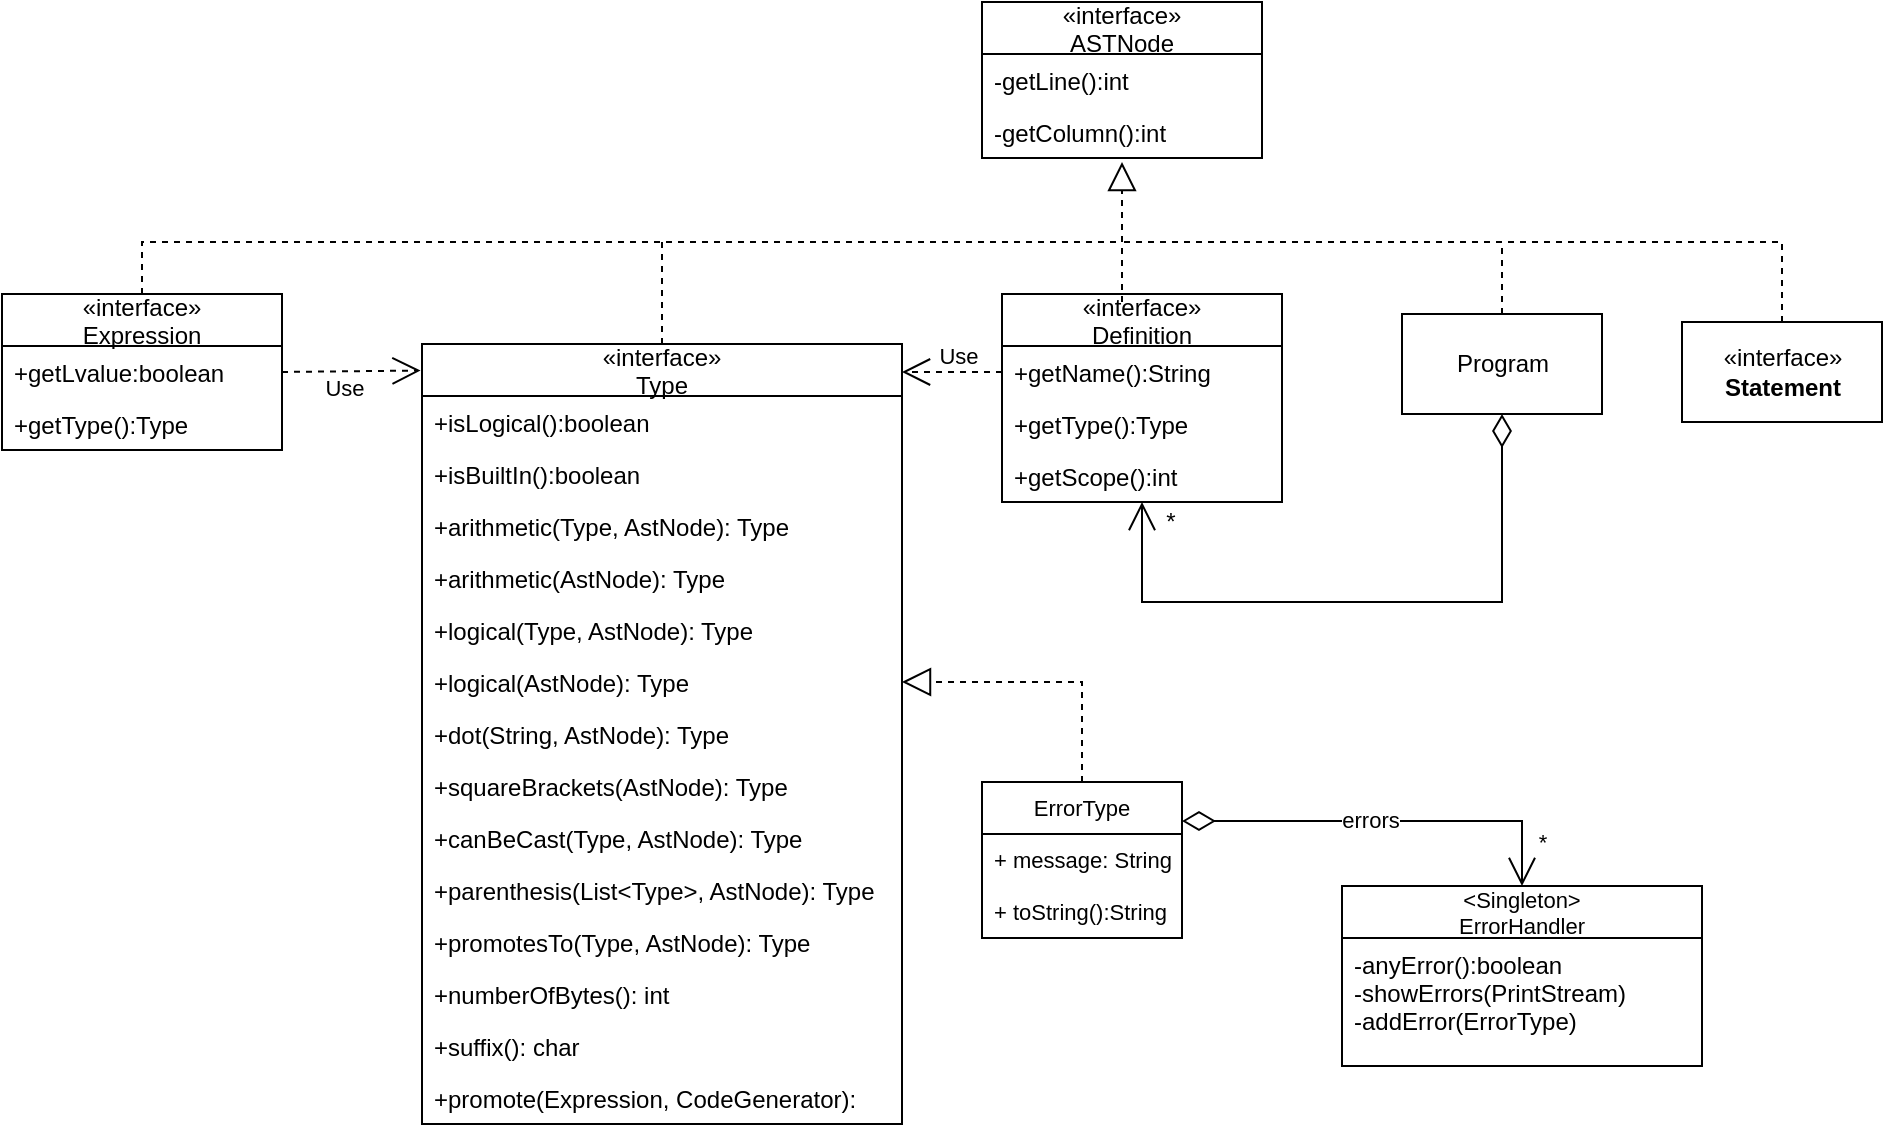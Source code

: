 <mxfile version="17.4.2" type="device"><diagram id="yk8Vqpe_4lKlUdMHQNL9" name="Page-1"><mxGraphModel dx="1334" dy="2183" grid="1" gridSize="10" guides="1" tooltips="1" connect="1" arrows="1" fold="1" page="1" pageScale="1" pageWidth="827" pageHeight="1169" math="0" shadow="0"><root><mxCell id="0"/><mxCell id="1" parent="0"/><mxCell id="iZnDNmBcgnknxGR_U1mx-1" value="Program" style="html=1;" vertex="1" parent="1"><mxGeometry x="540" y="116" width="100" height="50" as="geometry"/></mxCell><mxCell id="iZnDNmBcgnknxGR_U1mx-5" value="" style="endArrow=open;html=1;endSize=12;startArrow=diamondThin;startSize=14;startFill=0;edgeStyle=orthogonalEdgeStyle;align=left;verticalAlign=bottom;rounded=0;exitX=0.5;exitY=1;exitDx=0;exitDy=0;" edge="1" parent="1" source="iZnDNmBcgnknxGR_U1mx-1" target="iZnDNmBcgnknxGR_U1mx-102"><mxGeometry x="-1" y="3" relative="1" as="geometry"><mxPoint y="60" as="sourcePoint"/><mxPoint x="-45" y="100" as="targetPoint"/><Array as="points"><mxPoint x="590" y="260"/><mxPoint x="410" y="260"/></Array></mxGeometry></mxCell><mxCell id="iZnDNmBcgnknxGR_U1mx-9" value="«interface»&lt;br&gt;&lt;b&gt;Statement&lt;/b&gt;" style="html=1;" vertex="1" parent="1"><mxGeometry x="680" y="120" width="100" height="50" as="geometry"/></mxCell><mxCell id="iZnDNmBcgnknxGR_U1mx-16" value="" style="endArrow=block;dashed=1;endFill=0;endSize=12;html=1;rounded=0;entryX=0.5;entryY=1.077;entryDx=0;entryDy=0;entryPerimeter=0;" edge="1" parent="1" target="iZnDNmBcgnknxGR_U1mx-107"><mxGeometry width="160" relative="1" as="geometry"><mxPoint x="400" y="110" as="sourcePoint"/><mxPoint x="400" y="50" as="targetPoint"/></mxGeometry></mxCell><mxCell id="iZnDNmBcgnknxGR_U1mx-17" value="" style="endArrow=none;dashed=1;html=1;rounded=0;exitX=0.5;exitY=0;exitDx=0;exitDy=0;" edge="1" parent="1" source="iZnDNmBcgnknxGR_U1mx-9"><mxGeometry width="50" height="50" relative="1" as="geometry"><mxPoint x="-17" y="100" as="sourcePoint"/><mxPoint x="590" y="80" as="targetPoint"/><Array as="points"><mxPoint x="730" y="80"/></Array></mxGeometry></mxCell><mxCell id="iZnDNmBcgnknxGR_U1mx-101" value="" style="endArrow=none;dashed=1;html=1;rounded=0;exitX=0.5;exitY=0;exitDx=0;exitDy=0;" edge="1" parent="1" source="iZnDNmBcgnknxGR_U1mx-1"><mxGeometry width="50" height="50" relative="1" as="geometry"><mxPoint x="250" y="90" as="sourcePoint"/><mxPoint x="400" y="80" as="targetPoint"/><Array as="points"><mxPoint x="590" y="80"/><mxPoint x="400" y="80"/></Array></mxGeometry></mxCell><mxCell id="iZnDNmBcgnknxGR_U1mx-102" value="«interface»&#10;Definition" style="swimlane;fontStyle=0;childLayout=stackLayout;horizontal=1;startSize=26;fillColor=none;horizontalStack=0;resizeParent=1;resizeParentMax=0;resizeLast=0;collapsible=1;marginBottom=0;" vertex="1" parent="1"><mxGeometry x="340" y="106" width="140" height="104" as="geometry"/></mxCell><mxCell id="iZnDNmBcgnknxGR_U1mx-103" value="+getName():String" style="text;strokeColor=none;fillColor=none;align=left;verticalAlign=top;spacingLeft=4;spacingRight=4;overflow=hidden;rotatable=0;points=[[0,0.5],[1,0.5]];portConstraint=eastwest;" vertex="1" parent="iZnDNmBcgnknxGR_U1mx-102"><mxGeometry y="26" width="140" height="26" as="geometry"/></mxCell><mxCell id="iZnDNmBcgnknxGR_U1mx-104" value="+getType():Type" style="text;strokeColor=none;fillColor=none;align=left;verticalAlign=top;spacingLeft=4;spacingRight=4;overflow=hidden;rotatable=0;points=[[0,0.5],[1,0.5]];portConstraint=eastwest;" vertex="1" parent="iZnDNmBcgnknxGR_U1mx-102"><mxGeometry y="52" width="140" height="26" as="geometry"/></mxCell><mxCell id="iZnDNmBcgnknxGR_U1mx-151" value="+getScope():int" style="text;strokeColor=none;fillColor=none;align=left;verticalAlign=top;spacingLeft=4;spacingRight=4;overflow=hidden;rotatable=0;points=[[0,0.5],[1,0.5]];portConstraint=eastwest;" vertex="1" parent="iZnDNmBcgnknxGR_U1mx-102"><mxGeometry y="78" width="140" height="26" as="geometry"/></mxCell><mxCell id="iZnDNmBcgnknxGR_U1mx-105" value="«interface»&#10;ASTNode" style="swimlane;fontStyle=0;childLayout=stackLayout;horizontal=1;startSize=26;fillColor=none;horizontalStack=0;resizeParent=1;resizeParentMax=0;resizeLast=0;collapsible=1;marginBottom=0;" vertex="1" parent="1"><mxGeometry x="330" y="-40" width="140" height="78" as="geometry"/></mxCell><mxCell id="iZnDNmBcgnknxGR_U1mx-106" value="-getLine():int" style="text;strokeColor=none;fillColor=none;align=left;verticalAlign=top;spacingLeft=4;spacingRight=4;overflow=hidden;rotatable=0;points=[[0,0.5],[1,0.5]];portConstraint=eastwest;" vertex="1" parent="iZnDNmBcgnknxGR_U1mx-105"><mxGeometry y="26" width="140" height="26" as="geometry"/></mxCell><mxCell id="iZnDNmBcgnknxGR_U1mx-107" value="-getColumn():int" style="text;strokeColor=none;fillColor=none;align=left;verticalAlign=top;spacingLeft=4;spacingRight=4;overflow=hidden;rotatable=0;points=[[0,0.5],[1,0.5]];portConstraint=eastwest;" vertex="1" parent="iZnDNmBcgnknxGR_U1mx-105"><mxGeometry y="52" width="140" height="26" as="geometry"/></mxCell><mxCell id="iZnDNmBcgnknxGR_U1mx-130" value="&lt;Singleton&gt;&#10;ErrorHandler" style="swimlane;fontStyle=0;childLayout=stackLayout;horizontal=1;startSize=26;fillColor=none;horizontalStack=0;resizeParent=1;resizeParentMax=0;resizeLast=0;collapsible=1;marginBottom=0;fontSize=11;" vertex="1" parent="1"><mxGeometry x="510" y="402" width="180" height="90" as="geometry"/></mxCell><mxCell id="iZnDNmBcgnknxGR_U1mx-131" value="-anyError():boolean&#10;-showErrors(PrintStream)&#10;-addError(ErrorType)" style="text;strokeColor=none;fillColor=none;align=left;verticalAlign=top;spacingLeft=4;spacingRight=4;overflow=hidden;rotatable=0;points=[[0,0.5],[1,0.5]];portConstraint=eastwest;" vertex="1" parent="iZnDNmBcgnknxGR_U1mx-130"><mxGeometry y="26" width="180" height="64" as="geometry"/></mxCell><mxCell id="iZnDNmBcgnknxGR_U1mx-132" value="ErrorType" style="swimlane;fontStyle=0;align=center;verticalAlign=top;childLayout=stackLayout;horizontal=1;startSize=26;horizontalStack=0;resizeParent=1;resizeParentMax=0;resizeLast=0;collapsible=1;marginBottom=0;fontSize=11;" vertex="1" parent="1"><mxGeometry x="330" y="350" width="100" height="78" as="geometry"/></mxCell><mxCell id="iZnDNmBcgnknxGR_U1mx-133" value="+ message: String" style="text;strokeColor=none;fillColor=none;align=left;verticalAlign=top;spacingLeft=4;spacingRight=4;overflow=hidden;rotatable=0;points=[[0,0.5],[1,0.5]];portConstraint=eastwest;fontSize=11;" vertex="1" parent="iZnDNmBcgnknxGR_U1mx-132"><mxGeometry y="26" width="100" height="26" as="geometry"/></mxCell><mxCell id="iZnDNmBcgnknxGR_U1mx-135" value="+ toString():String" style="text;strokeColor=none;fillColor=none;align=left;verticalAlign=top;spacingLeft=4;spacingRight=4;overflow=hidden;rotatable=0;points=[[0,0.5],[1,0.5]];portConstraint=eastwest;fontSize=11;" vertex="1" parent="iZnDNmBcgnknxGR_U1mx-132"><mxGeometry y="52" width="100" height="26" as="geometry"/></mxCell><mxCell id="iZnDNmBcgnknxGR_U1mx-136" value="" style="endArrow=open;html=1;endSize=12;startArrow=diamondThin;startSize=14;startFill=0;edgeStyle=orthogonalEdgeStyle;align=left;verticalAlign=bottom;rounded=0;entryX=0.5;entryY=0;entryDx=0;entryDy=0;exitX=1;exitY=0.25;exitDx=0;exitDy=0;" edge="1" parent="1" source="iZnDNmBcgnknxGR_U1mx-132" target="iZnDNmBcgnknxGR_U1mx-130"><mxGeometry x="-1" y="3" relative="1" as="geometry"><mxPoint x="510" y="380" as="sourcePoint"/><mxPoint x="550" y="73.5" as="targetPoint"/><Array as="points"><mxPoint x="600" y="370"/></Array></mxGeometry></mxCell><mxCell id="iZnDNmBcgnknxGR_U1mx-137" value="errors" style="edgeLabel;html=1;align=center;verticalAlign=middle;resizable=0;points=[];" vertex="1" connectable="0" parent="iZnDNmBcgnknxGR_U1mx-136"><mxGeometry x="0.27" y="-2" relative="1" as="geometry"><mxPoint x="-35" y="-3" as="offset"/></mxGeometry></mxCell><mxCell id="iZnDNmBcgnknxGR_U1mx-139" value="*" style="text;html=1;align=center;verticalAlign=middle;resizable=0;points=[];autosize=1;strokeColor=none;fillColor=none;fontSize=11;" vertex="1" parent="1"><mxGeometry x="600" y="370" width="20" height="20" as="geometry"/></mxCell><mxCell id="iZnDNmBcgnknxGR_U1mx-143" value="" style="endArrow=none;dashed=1;html=1;rounded=0;exitX=0.5;exitY=0;exitDx=0;exitDy=0;" edge="1" parent="1" source="iZnDNmBcgnknxGR_U1mx-148"><mxGeometry width="50" height="50" relative="1" as="geometry"><mxPoint x="-10" y="120" as="sourcePoint"/><mxPoint x="400" y="80" as="targetPoint"/><Array as="points"><mxPoint x="-90" y="80"/></Array></mxGeometry></mxCell><mxCell id="iZnDNmBcgnknxGR_U1mx-146" value="Use" style="endArrow=open;endSize=12;dashed=1;html=1;rounded=0;exitX=0;exitY=0.5;exitDx=0;exitDy=0;" edge="1" parent="1" source="iZnDNmBcgnknxGR_U1mx-103"><mxGeometry x="-0.118" y="-8" width="160" relative="1" as="geometry"><mxPoint x="-150" y="167.0" as="sourcePoint"/><mxPoint x="290" y="145" as="targetPoint"/><Array as="points"/><mxPoint as="offset"/></mxGeometry></mxCell><mxCell id="iZnDNmBcgnknxGR_U1mx-147" value="Use" style="endArrow=open;endSize=12;dashed=1;html=1;rounded=0;entryX=-0.003;entryY=0.034;entryDx=0;entryDy=0;exitX=1;exitY=0.5;exitDx=0;exitDy=0;entryPerimeter=0;" edge="1" parent="1" source="iZnDNmBcgnknxGR_U1mx-149" target="iZnDNmBcgnknxGR_U1mx-152"><mxGeometry x="-0.118" y="-8" width="160" relative="1" as="geometry"><mxPoint x="-20" y="145" as="sourcePoint"/><mxPoint x="60" y="145" as="targetPoint"/><Array as="points"/><mxPoint as="offset"/></mxGeometry></mxCell><mxCell id="iZnDNmBcgnknxGR_U1mx-148" value="«interface»&#10;Expression" style="swimlane;fontStyle=0;childLayout=stackLayout;horizontal=1;startSize=26;fillColor=none;horizontalStack=0;resizeParent=1;resizeParentMax=0;resizeLast=0;collapsible=1;marginBottom=0;" vertex="1" parent="1"><mxGeometry x="-160" y="106" width="140" height="78" as="geometry"/></mxCell><mxCell id="iZnDNmBcgnknxGR_U1mx-149" value="+getLvalue:boolean" style="text;strokeColor=none;fillColor=none;align=left;verticalAlign=top;spacingLeft=4;spacingRight=4;overflow=hidden;rotatable=0;points=[[0,0.5],[1,0.5]];portConstraint=eastwest;" vertex="1" parent="iZnDNmBcgnknxGR_U1mx-148"><mxGeometry y="26" width="140" height="26" as="geometry"/></mxCell><mxCell id="iZnDNmBcgnknxGR_U1mx-150" value="+getType():Type" style="text;strokeColor=none;fillColor=none;align=left;verticalAlign=top;spacingLeft=4;spacingRight=4;overflow=hidden;rotatable=0;points=[[0,0.5],[1,0.5]];portConstraint=eastwest;" vertex="1" parent="iZnDNmBcgnknxGR_U1mx-148"><mxGeometry y="52" width="140" height="26" as="geometry"/></mxCell><mxCell id="iZnDNmBcgnknxGR_U1mx-152" value="«interface»&#10;Type" style="swimlane;fontStyle=0;childLayout=stackLayout;horizontal=1;startSize=26;fillColor=none;horizontalStack=0;resizeParent=1;resizeParentMax=0;resizeLast=0;collapsible=1;marginBottom=0;" vertex="1" parent="1"><mxGeometry x="50" y="131" width="240" height="390" as="geometry"/></mxCell><mxCell id="iZnDNmBcgnknxGR_U1mx-153" value="+isLogical():boolean" style="text;strokeColor=none;fillColor=none;align=left;verticalAlign=top;spacingLeft=4;spacingRight=4;overflow=hidden;rotatable=0;points=[[0,0.5],[1,0.5]];portConstraint=eastwest;" vertex="1" parent="iZnDNmBcgnknxGR_U1mx-152"><mxGeometry y="26" width="240" height="26" as="geometry"/></mxCell><mxCell id="iZnDNmBcgnknxGR_U1mx-160" value="+isBuiltIn():boolean" style="text;strokeColor=none;fillColor=none;align=left;verticalAlign=top;spacingLeft=4;spacingRight=4;overflow=hidden;rotatable=0;points=[[0,0.5],[1,0.5]];portConstraint=eastwest;" vertex="1" parent="iZnDNmBcgnknxGR_U1mx-152"><mxGeometry y="52" width="240" height="26" as="geometry"/></mxCell><mxCell id="iZnDNmBcgnknxGR_U1mx-154" value="+arithmetic(Type, AstNode): Type" style="text;strokeColor=none;fillColor=none;align=left;verticalAlign=top;spacingLeft=4;spacingRight=4;overflow=hidden;rotatable=0;points=[[0,0.5],[1,0.5]];portConstraint=eastwest;" vertex="1" parent="iZnDNmBcgnknxGR_U1mx-152"><mxGeometry y="78" width="240" height="26" as="geometry"/></mxCell><mxCell id="iZnDNmBcgnknxGR_U1mx-155" value="+arithmetic(AstNode): Type" style="text;strokeColor=none;fillColor=none;align=left;verticalAlign=top;spacingLeft=4;spacingRight=4;overflow=hidden;rotatable=0;points=[[0,0.5],[1,0.5]];portConstraint=eastwest;" vertex="1" parent="iZnDNmBcgnknxGR_U1mx-152"><mxGeometry y="104" width="240" height="26" as="geometry"/></mxCell><mxCell id="iZnDNmBcgnknxGR_U1mx-157" value="+logical(Type, AstNode): Type" style="text;strokeColor=none;fillColor=none;align=left;verticalAlign=top;spacingLeft=4;spacingRight=4;overflow=hidden;rotatable=0;points=[[0,0.5],[1,0.5]];portConstraint=eastwest;" vertex="1" parent="iZnDNmBcgnknxGR_U1mx-152"><mxGeometry y="130" width="240" height="26" as="geometry"/></mxCell><mxCell id="iZnDNmBcgnknxGR_U1mx-159" value="+logical(AstNode): Type" style="text;strokeColor=none;fillColor=none;align=left;verticalAlign=top;spacingLeft=4;spacingRight=4;overflow=hidden;rotatable=0;points=[[0,0.5],[1,0.5]];portConstraint=eastwest;" vertex="1" parent="iZnDNmBcgnknxGR_U1mx-152"><mxGeometry y="156" width="240" height="26" as="geometry"/></mxCell><mxCell id="iZnDNmBcgnknxGR_U1mx-156" value="+dot(String, AstNode): Type" style="text;strokeColor=none;fillColor=none;align=left;verticalAlign=top;spacingLeft=4;spacingRight=4;overflow=hidden;rotatable=0;points=[[0,0.5],[1,0.5]];portConstraint=eastwest;" vertex="1" parent="iZnDNmBcgnknxGR_U1mx-152"><mxGeometry y="182" width="240" height="26" as="geometry"/></mxCell><mxCell id="iZnDNmBcgnknxGR_U1mx-158" value="+squareBrackets(AstNode): Type" style="text;strokeColor=none;fillColor=none;align=left;verticalAlign=top;spacingLeft=4;spacingRight=4;overflow=hidden;rotatable=0;points=[[0,0.5],[1,0.5]];portConstraint=eastwest;" vertex="1" parent="iZnDNmBcgnknxGR_U1mx-152"><mxGeometry y="208" width="240" height="26" as="geometry"/></mxCell><mxCell id="iZnDNmBcgnknxGR_U1mx-161" value="+canBeCast(Type, AstNode): Type" style="text;strokeColor=none;fillColor=none;align=left;verticalAlign=top;spacingLeft=4;spacingRight=4;overflow=hidden;rotatable=0;points=[[0,0.5],[1,0.5]];portConstraint=eastwest;" vertex="1" parent="iZnDNmBcgnknxGR_U1mx-152"><mxGeometry y="234" width="240" height="26" as="geometry"/></mxCell><mxCell id="iZnDNmBcgnknxGR_U1mx-162" value="+parenthesis(List&lt;Type&gt;, AstNode): Type" style="text;strokeColor=none;fillColor=none;align=left;verticalAlign=top;spacingLeft=4;spacingRight=4;overflow=hidden;rotatable=0;points=[[0,0.5],[1,0.5]];portConstraint=eastwest;" vertex="1" parent="iZnDNmBcgnknxGR_U1mx-152"><mxGeometry y="260" width="240" height="26" as="geometry"/></mxCell><mxCell id="iZnDNmBcgnknxGR_U1mx-163" value="+promotesTo(Type, AstNode): Type" style="text;strokeColor=none;fillColor=none;align=left;verticalAlign=top;spacingLeft=4;spacingRight=4;overflow=hidden;rotatable=0;points=[[0,0.5],[1,0.5]];portConstraint=eastwest;" vertex="1" parent="iZnDNmBcgnknxGR_U1mx-152"><mxGeometry y="286" width="240" height="26" as="geometry"/></mxCell><mxCell id="iZnDNmBcgnknxGR_U1mx-164" value="+numberOfBytes(): int" style="text;strokeColor=none;fillColor=none;align=left;verticalAlign=top;spacingLeft=4;spacingRight=4;overflow=hidden;rotatable=0;points=[[0,0.5],[1,0.5]];portConstraint=eastwest;" vertex="1" parent="iZnDNmBcgnknxGR_U1mx-152"><mxGeometry y="312" width="240" height="26" as="geometry"/></mxCell><mxCell id="iZnDNmBcgnknxGR_U1mx-165" value="+suffix(): char" style="text;strokeColor=none;fillColor=none;align=left;verticalAlign=top;spacingLeft=4;spacingRight=4;overflow=hidden;rotatable=0;points=[[0,0.5],[1,0.5]];portConstraint=eastwest;" vertex="1" parent="iZnDNmBcgnknxGR_U1mx-152"><mxGeometry y="338" width="240" height="26" as="geometry"/></mxCell><mxCell id="iZnDNmBcgnknxGR_U1mx-166" value="+promote(Expression, CodeGenerator):" style="text;strokeColor=none;fillColor=none;align=left;verticalAlign=top;spacingLeft=4;spacingRight=4;overflow=hidden;rotatable=0;points=[[0,0.5],[1,0.5]];portConstraint=eastwest;" vertex="1" parent="iZnDNmBcgnknxGR_U1mx-152"><mxGeometry y="364" width="240" height="26" as="geometry"/></mxCell><mxCell id="iZnDNmBcgnknxGR_U1mx-167" value="" style="endArrow=none;dashed=1;html=1;rounded=0;exitX=0.5;exitY=0;exitDx=0;exitDy=0;" edge="1" parent="1" source="iZnDNmBcgnknxGR_U1mx-152"><mxGeometry width="50" height="50" relative="1" as="geometry"><mxPoint x="740" y="130" as="sourcePoint"/><mxPoint x="170" y="80" as="targetPoint"/><Array as="points"/></mxGeometry></mxCell><mxCell id="iZnDNmBcgnknxGR_U1mx-168" value="" style="endArrow=block;dashed=1;endFill=0;endSize=12;html=1;rounded=0;entryX=1;entryY=0.5;entryDx=0;entryDy=0;exitX=0.5;exitY=0;exitDx=0;exitDy=0;" edge="1" parent="1" source="iZnDNmBcgnknxGR_U1mx-132" target="iZnDNmBcgnknxGR_U1mx-159"><mxGeometry width="160" relative="1" as="geometry"><mxPoint x="410" y="120" as="sourcePoint"/><mxPoint x="410" y="50.002" as="targetPoint"/><Array as="points"><mxPoint x="380" y="300"/></Array></mxGeometry></mxCell><mxCell id="iZnDNmBcgnknxGR_U1mx-169" value="*" style="text;html=1;align=center;verticalAlign=middle;resizable=0;points=[];autosize=1;strokeColor=none;fillColor=none;" vertex="1" parent="1"><mxGeometry x="414" y="210" width="20" height="20" as="geometry"/></mxCell></root></mxGraphModel></diagram></mxfile>